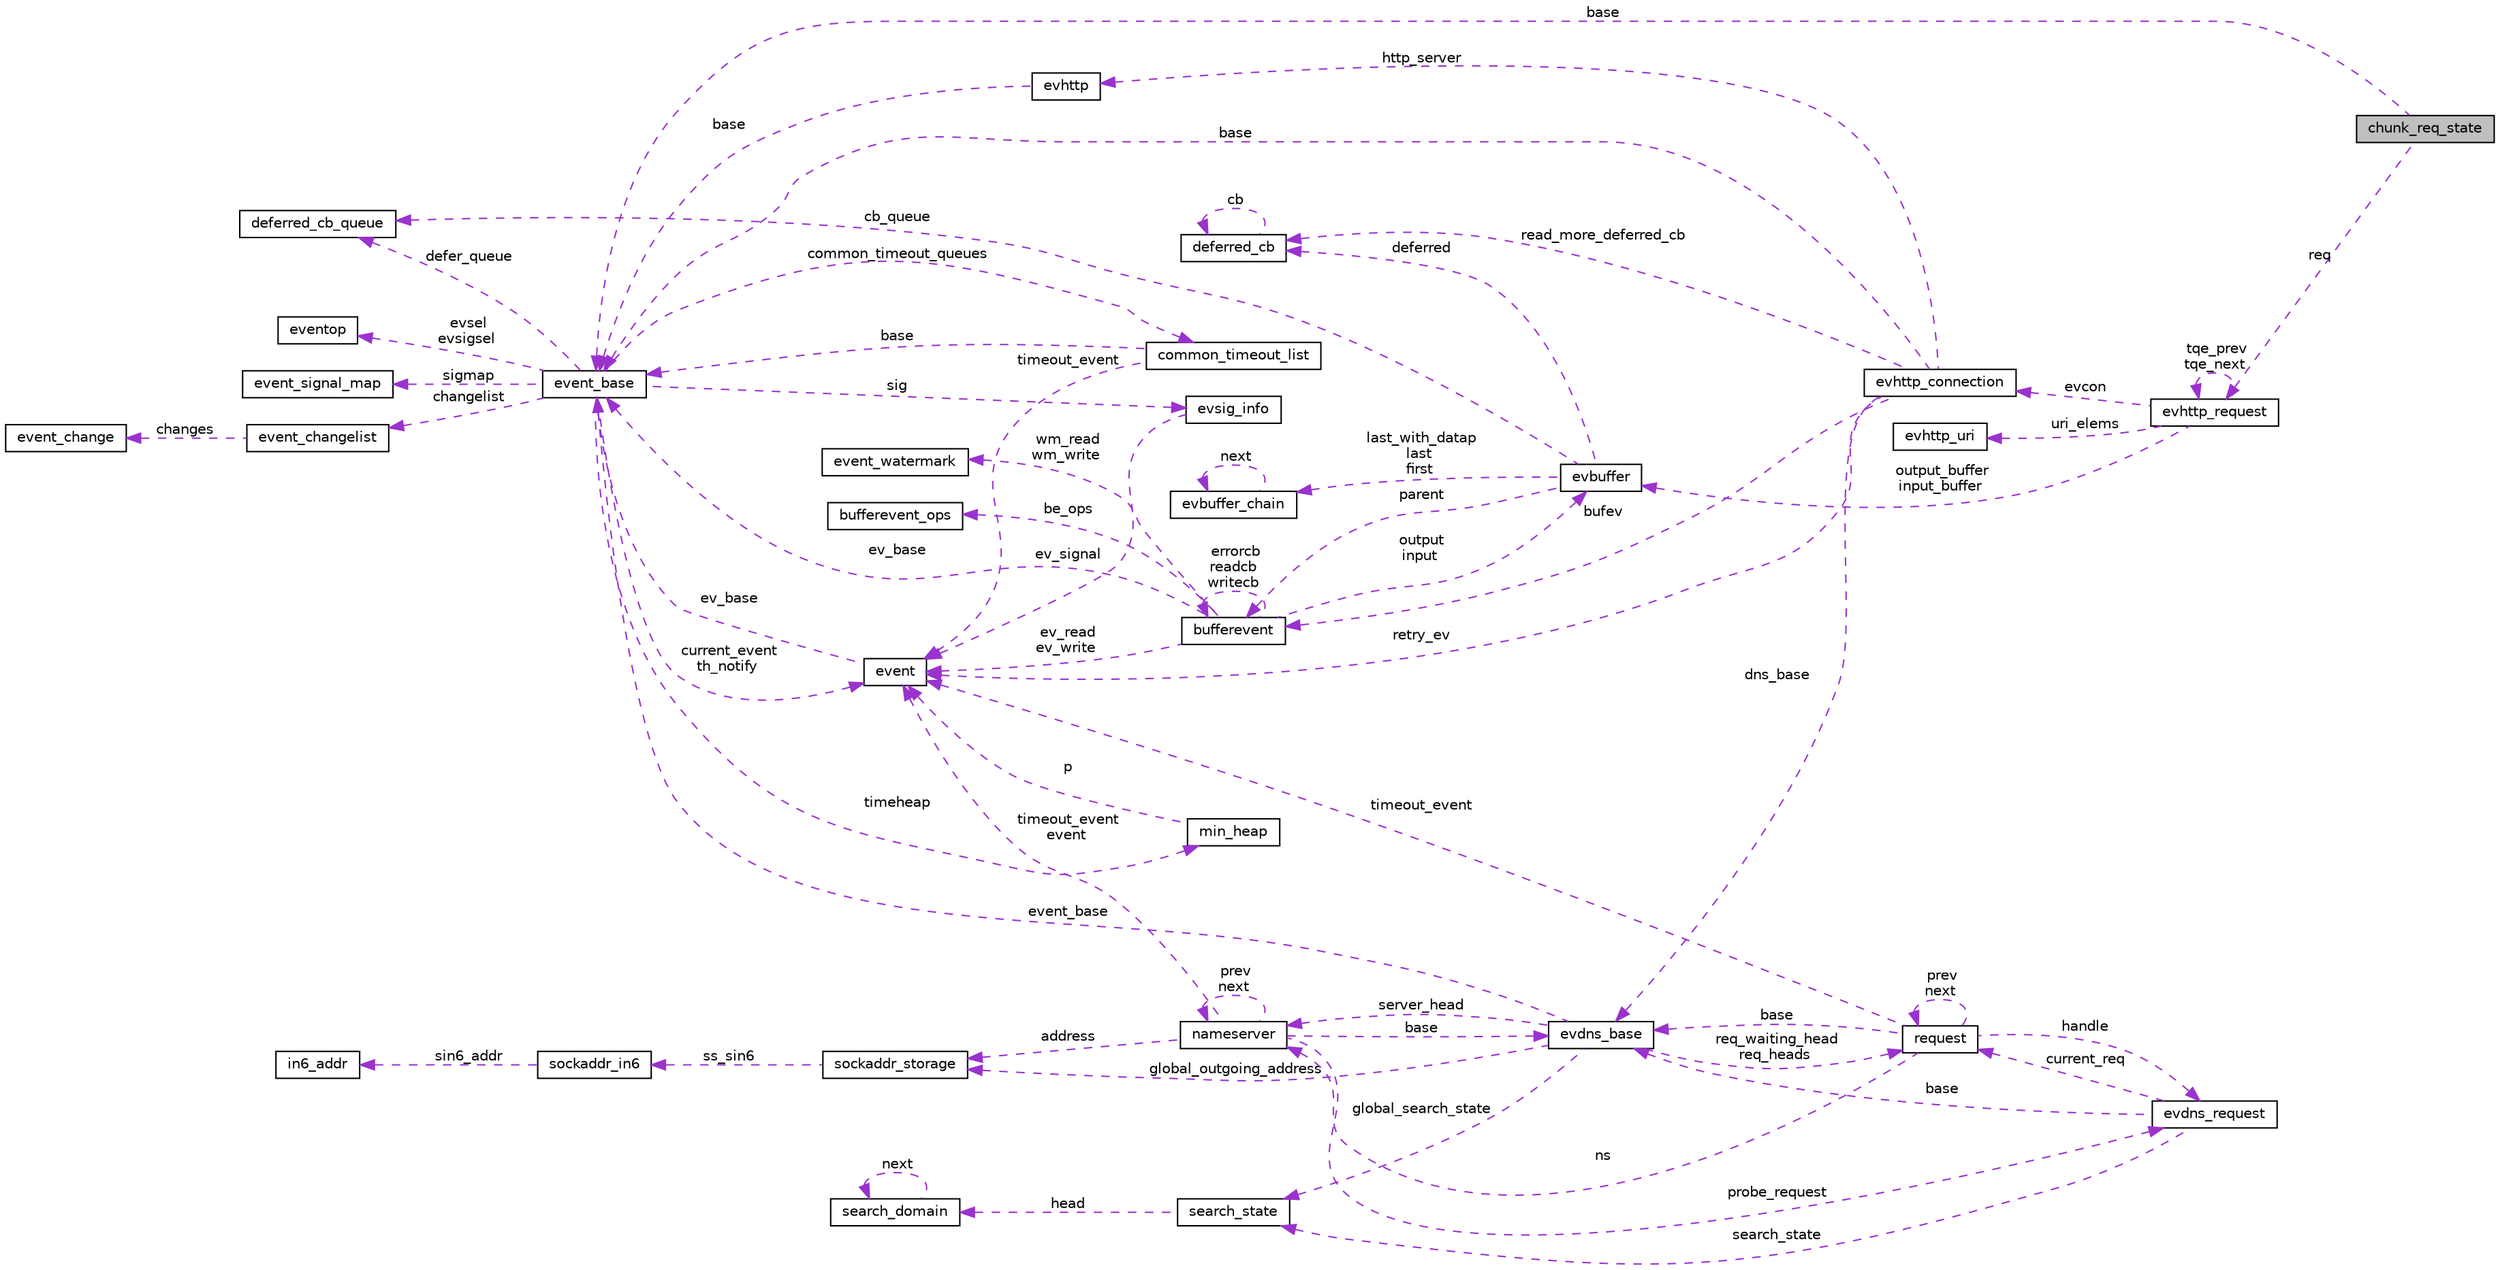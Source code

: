 digraph G
{
  edge [fontname="Helvetica",fontsize="10",labelfontname="Helvetica",labelfontsize="10"];
  node [fontname="Helvetica",fontsize="10",shape=record];
  rankdir="LR";
  Node1 [label="chunk_req_state",height=0.2,width=0.4,color="black", fillcolor="grey75", style="filled" fontcolor="black"];
  Node2 -> Node1 [dir="back",color="darkorchid3",fontsize="10",style="dashed",label=" base" ,fontname="Helvetica"];
  Node2 [label="event_base",height=0.2,width=0.4,color="black", fillcolor="white", style="filled",URL="$structevent__base.html"];
  Node3 -> Node2 [dir="back",color="darkorchid3",fontsize="10",style="dashed",label=" evsel\nevsigsel" ,fontname="Helvetica"];
  Node3 [label="eventop",height=0.2,width=0.4,color="black", fillcolor="white", style="filled",URL="$structeventop.html"];
  Node4 -> Node2 [dir="back",color="darkorchid3",fontsize="10",style="dashed",label=" sig" ,fontname="Helvetica"];
  Node4 [label="evsig_info",height=0.2,width=0.4,color="black", fillcolor="white", style="filled",URL="$structevsig__info.html"];
  Node5 -> Node4 [dir="back",color="darkorchid3",fontsize="10",style="dashed",label=" ev_signal" ,fontname="Helvetica"];
  Node5 [label="event",height=0.2,width=0.4,color="black", fillcolor="white", style="filled",URL="$structevent.html"];
  Node2 -> Node5 [dir="back",color="darkorchid3",fontsize="10",style="dashed",label=" ev_base" ,fontname="Helvetica"];
  Node6 -> Node2 [dir="back",color="darkorchid3",fontsize="10",style="dashed",label=" timeheap" ,fontname="Helvetica"];
  Node6 [label="min_heap",height=0.2,width=0.4,color="black", fillcolor="white", style="filled",URL="$structmin__heap.html"];
  Node5 -> Node6 [dir="back",color="darkorchid3",fontsize="10",style="dashed",label=" p" ,fontname="Helvetica"];
  Node7 -> Node2 [dir="back",color="darkorchid3",fontsize="10",style="dashed",label=" defer_queue" ,fontname="Helvetica"];
  Node7 [label="deferred_cb_queue",height=0.2,width=0.4,color="black", fillcolor="white", style="filled",URL="$structdeferred__cb__queue.html"];
  Node5 -> Node2 [dir="back",color="darkorchid3",fontsize="10",style="dashed",label=" current_event\nth_notify" ,fontname="Helvetica"];
  Node8 -> Node2 [dir="back",color="darkorchid3",fontsize="10",style="dashed",label=" common_timeout_queues" ,fontname="Helvetica"];
  Node8 [label="common_timeout_list",height=0.2,width=0.4,color="black", fillcolor="white", style="filled",URL="$structcommon__timeout__list.html"];
  Node5 -> Node8 [dir="back",color="darkorchid3",fontsize="10",style="dashed",label=" timeout_event" ,fontname="Helvetica"];
  Node2 -> Node8 [dir="back",color="darkorchid3",fontsize="10",style="dashed",label=" base" ,fontname="Helvetica"];
  Node9 -> Node2 [dir="back",color="darkorchid3",fontsize="10",style="dashed",label=" sigmap" ,fontname="Helvetica"];
  Node9 [label="event_signal_map",height=0.2,width=0.4,color="black", fillcolor="white", style="filled",URL="$structevent__signal__map.html"];
  Node10 -> Node2 [dir="back",color="darkorchid3",fontsize="10",style="dashed",label=" changelist" ,fontname="Helvetica"];
  Node10 [label="event_changelist",height=0.2,width=0.4,color="black", fillcolor="white", style="filled",URL="$structevent__changelist.html"];
  Node11 -> Node10 [dir="back",color="darkorchid3",fontsize="10",style="dashed",label=" changes" ,fontname="Helvetica"];
  Node11 [label="event_change",height=0.2,width=0.4,color="black", fillcolor="white", style="filled",URL="$structevent__change.html"];
  Node12 -> Node1 [dir="back",color="darkorchid3",fontsize="10",style="dashed",label=" req" ,fontname="Helvetica"];
  Node12 [label="evhttp_request",height=0.2,width=0.4,color="black", fillcolor="white", style="filled",URL="$structevhttp__request.html"];
  Node13 -> Node12 [dir="back",color="darkorchid3",fontsize="10",style="dashed",label=" evcon" ,fontname="Helvetica"];
  Node13 [label="evhttp_connection",height=0.2,width=0.4,color="black", fillcolor="white", style="filled",URL="$structevhttp__connection.html"];
  Node14 -> Node13 [dir="back",color="darkorchid3",fontsize="10",style="dashed",label=" dns_base" ,fontname="Helvetica"];
  Node14 [label="evdns_base",height=0.2,width=0.4,color="black", fillcolor="white", style="filled",URL="$structevdns__base.html"];
  Node15 -> Node14 [dir="back",color="darkorchid3",fontsize="10",style="dashed",label=" global_outgoing_address" ,fontname="Helvetica"];
  Node15 [label="sockaddr_storage",height=0.2,width=0.4,color="black", fillcolor="white", style="filled",URL="$structsockaddr__storage.html"];
  Node16 -> Node15 [dir="back",color="darkorchid3",fontsize="10",style="dashed",label=" ss_sin6" ,fontname="Helvetica"];
  Node16 [label="sockaddr_in6",height=0.2,width=0.4,color="black", fillcolor="white", style="filled",URL="$structsockaddr__in6.html"];
  Node17 -> Node16 [dir="back",color="darkorchid3",fontsize="10",style="dashed",label=" sin6_addr" ,fontname="Helvetica"];
  Node17 [label="in6_addr",height=0.2,width=0.4,color="black", fillcolor="white", style="filled",URL="$structin6__addr.html"];
  Node18 -> Node14 [dir="back",color="darkorchid3",fontsize="10",style="dashed",label=" server_head" ,fontname="Helvetica"];
  Node18 [label="nameserver",height=0.2,width=0.4,color="black", fillcolor="white", style="filled",URL="$structnameserver.html"];
  Node14 -> Node18 [dir="back",color="darkorchid3",fontsize="10",style="dashed",label=" base" ,fontname="Helvetica"];
  Node5 -> Node18 [dir="back",color="darkorchid3",fontsize="10",style="dashed",label=" timeout_event\nevent" ,fontname="Helvetica"];
  Node15 -> Node18 [dir="back",color="darkorchid3",fontsize="10",style="dashed",label=" address" ,fontname="Helvetica"];
  Node19 -> Node18 [dir="back",color="darkorchid3",fontsize="10",style="dashed",label=" probe_request" ,fontname="Helvetica"];
  Node19 [label="evdns_request",height=0.2,width=0.4,color="black", fillcolor="white", style="filled",URL="$structevdns__request.html"];
  Node14 -> Node19 [dir="back",color="darkorchid3",fontsize="10",style="dashed",label=" base" ,fontname="Helvetica"];
  Node20 -> Node19 [dir="back",color="darkorchid3",fontsize="10",style="dashed",label=" current_req" ,fontname="Helvetica"];
  Node20 [label="request",height=0.2,width=0.4,color="black", fillcolor="white", style="filled",URL="$structrequest.html"];
  Node14 -> Node20 [dir="back",color="darkorchid3",fontsize="10",style="dashed",label=" base" ,fontname="Helvetica"];
  Node5 -> Node20 [dir="back",color="darkorchid3",fontsize="10",style="dashed",label=" timeout_event" ,fontname="Helvetica"];
  Node19 -> Node20 [dir="back",color="darkorchid3",fontsize="10",style="dashed",label=" handle" ,fontname="Helvetica"];
  Node18 -> Node20 [dir="back",color="darkorchid3",fontsize="10",style="dashed",label=" ns" ,fontname="Helvetica"];
  Node20 -> Node20 [dir="back",color="darkorchid3",fontsize="10",style="dashed",label=" prev\nnext" ,fontname="Helvetica"];
  Node21 -> Node19 [dir="back",color="darkorchid3",fontsize="10",style="dashed",label=" search_state" ,fontname="Helvetica"];
  Node21 [label="search_state",height=0.2,width=0.4,color="black", fillcolor="white", style="filled",URL="$structsearch__state.html"];
  Node22 -> Node21 [dir="back",color="darkorchid3",fontsize="10",style="dashed",label=" head" ,fontname="Helvetica"];
  Node22 [label="search_domain",height=0.2,width=0.4,color="black", fillcolor="white", style="filled",URL="$structsearch__domain.html"];
  Node22 -> Node22 [dir="back",color="darkorchid3",fontsize="10",style="dashed",label=" next" ,fontname="Helvetica"];
  Node18 -> Node18 [dir="back",color="darkorchid3",fontsize="10",style="dashed",label=" prev\nnext" ,fontname="Helvetica"];
  Node20 -> Node14 [dir="back",color="darkorchid3",fontsize="10",style="dashed",label=" req_waiting_head\nreq_heads" ,fontname="Helvetica"];
  Node21 -> Node14 [dir="back",color="darkorchid3",fontsize="10",style="dashed",label=" global_search_state" ,fontname="Helvetica"];
  Node2 -> Node14 [dir="back",color="darkorchid3",fontsize="10",style="dashed",label=" event_base" ,fontname="Helvetica"];
  Node5 -> Node13 [dir="back",color="darkorchid3",fontsize="10",style="dashed",label=" retry_ev" ,fontname="Helvetica"];
  Node23 -> Node13 [dir="back",color="darkorchid3",fontsize="10",style="dashed",label=" http_server" ,fontname="Helvetica"];
  Node23 [label="evhttp",height=0.2,width=0.4,color="black", fillcolor="white", style="filled",URL="$structevhttp.html"];
  Node2 -> Node23 [dir="back",color="darkorchid3",fontsize="10",style="dashed",label=" base" ,fontname="Helvetica"];
  Node2 -> Node13 [dir="back",color="darkorchid3",fontsize="10",style="dashed",label=" base" ,fontname="Helvetica"];
  Node24 -> Node13 [dir="back",color="darkorchid3",fontsize="10",style="dashed",label=" read_more_deferred_cb" ,fontname="Helvetica"];
  Node24 [label="deferred_cb",height=0.2,width=0.4,color="black", fillcolor="white", style="filled",URL="$structdeferred__cb.html"];
  Node24 -> Node24 [dir="back",color="darkorchid3",fontsize="10",style="dashed",label=" cb" ,fontname="Helvetica"];
  Node25 -> Node13 [dir="back",color="darkorchid3",fontsize="10",style="dashed",label=" bufev" ,fontname="Helvetica"];
  Node25 [label="bufferevent",height=0.2,width=0.4,color="black", fillcolor="white", style="filled",URL="$structbufferevent.html"];
  Node26 -> Node25 [dir="back",color="darkorchid3",fontsize="10",style="dashed",label=" wm_read\nwm_write" ,fontname="Helvetica"];
  Node26 [label="event_watermark",height=0.2,width=0.4,color="black", fillcolor="white", style="filled",URL="$structevent__watermark.html"];
  Node5 -> Node25 [dir="back",color="darkorchid3",fontsize="10",style="dashed",label=" ev_read\nev_write" ,fontname="Helvetica"];
  Node27 -> Node25 [dir="back",color="darkorchid3",fontsize="10",style="dashed",label=" output\ninput" ,fontname="Helvetica"];
  Node27 [label="evbuffer",height=0.2,width=0.4,color="black", fillcolor="white", style="filled",URL="$structevbuffer.html"];
  Node7 -> Node27 [dir="back",color="darkorchid3",fontsize="10",style="dashed",label=" cb_queue" ,fontname="Helvetica"];
  Node28 -> Node27 [dir="back",color="darkorchid3",fontsize="10",style="dashed",label=" last_with_datap\nlast\nfirst" ,fontname="Helvetica"];
  Node28 [label="evbuffer_chain",height=0.2,width=0.4,color="black", fillcolor="white", style="filled",URL="$structevbuffer__chain.html"];
  Node28 -> Node28 [dir="back",color="darkorchid3",fontsize="10",style="dashed",label=" next" ,fontname="Helvetica"];
  Node25 -> Node27 [dir="back",color="darkorchid3",fontsize="10",style="dashed",label=" parent" ,fontname="Helvetica"];
  Node24 -> Node27 [dir="back",color="darkorchid3",fontsize="10",style="dashed",label=" deferred" ,fontname="Helvetica"];
  Node2 -> Node25 [dir="back",color="darkorchid3",fontsize="10",style="dashed",label=" ev_base" ,fontname="Helvetica"];
  Node25 -> Node25 [dir="back",color="darkorchid3",fontsize="10",style="dashed",label=" errorcb\nreadcb\nwritecb" ,fontname="Helvetica"];
  Node29 -> Node25 [dir="back",color="darkorchid3",fontsize="10",style="dashed",label=" be_ops" ,fontname="Helvetica"];
  Node29 [label="bufferevent_ops",height=0.2,width=0.4,color="black", fillcolor="white", style="filled",URL="$structbufferevent__ops.html"];
  Node30 -> Node12 [dir="back",color="darkorchid3",fontsize="10",style="dashed",label=" uri_elems" ,fontname="Helvetica"];
  Node30 [label="evhttp_uri",height=0.2,width=0.4,color="black", fillcolor="white", style="filled",URL="$structevhttp__uri.html"];
  Node27 -> Node12 [dir="back",color="darkorchid3",fontsize="10",style="dashed",label=" output_buffer\ninput_buffer" ,fontname="Helvetica"];
  Node12 -> Node12 [dir="back",color="darkorchid3",fontsize="10",style="dashed",label=" tqe_prev\ntqe_next" ,fontname="Helvetica"];
}
